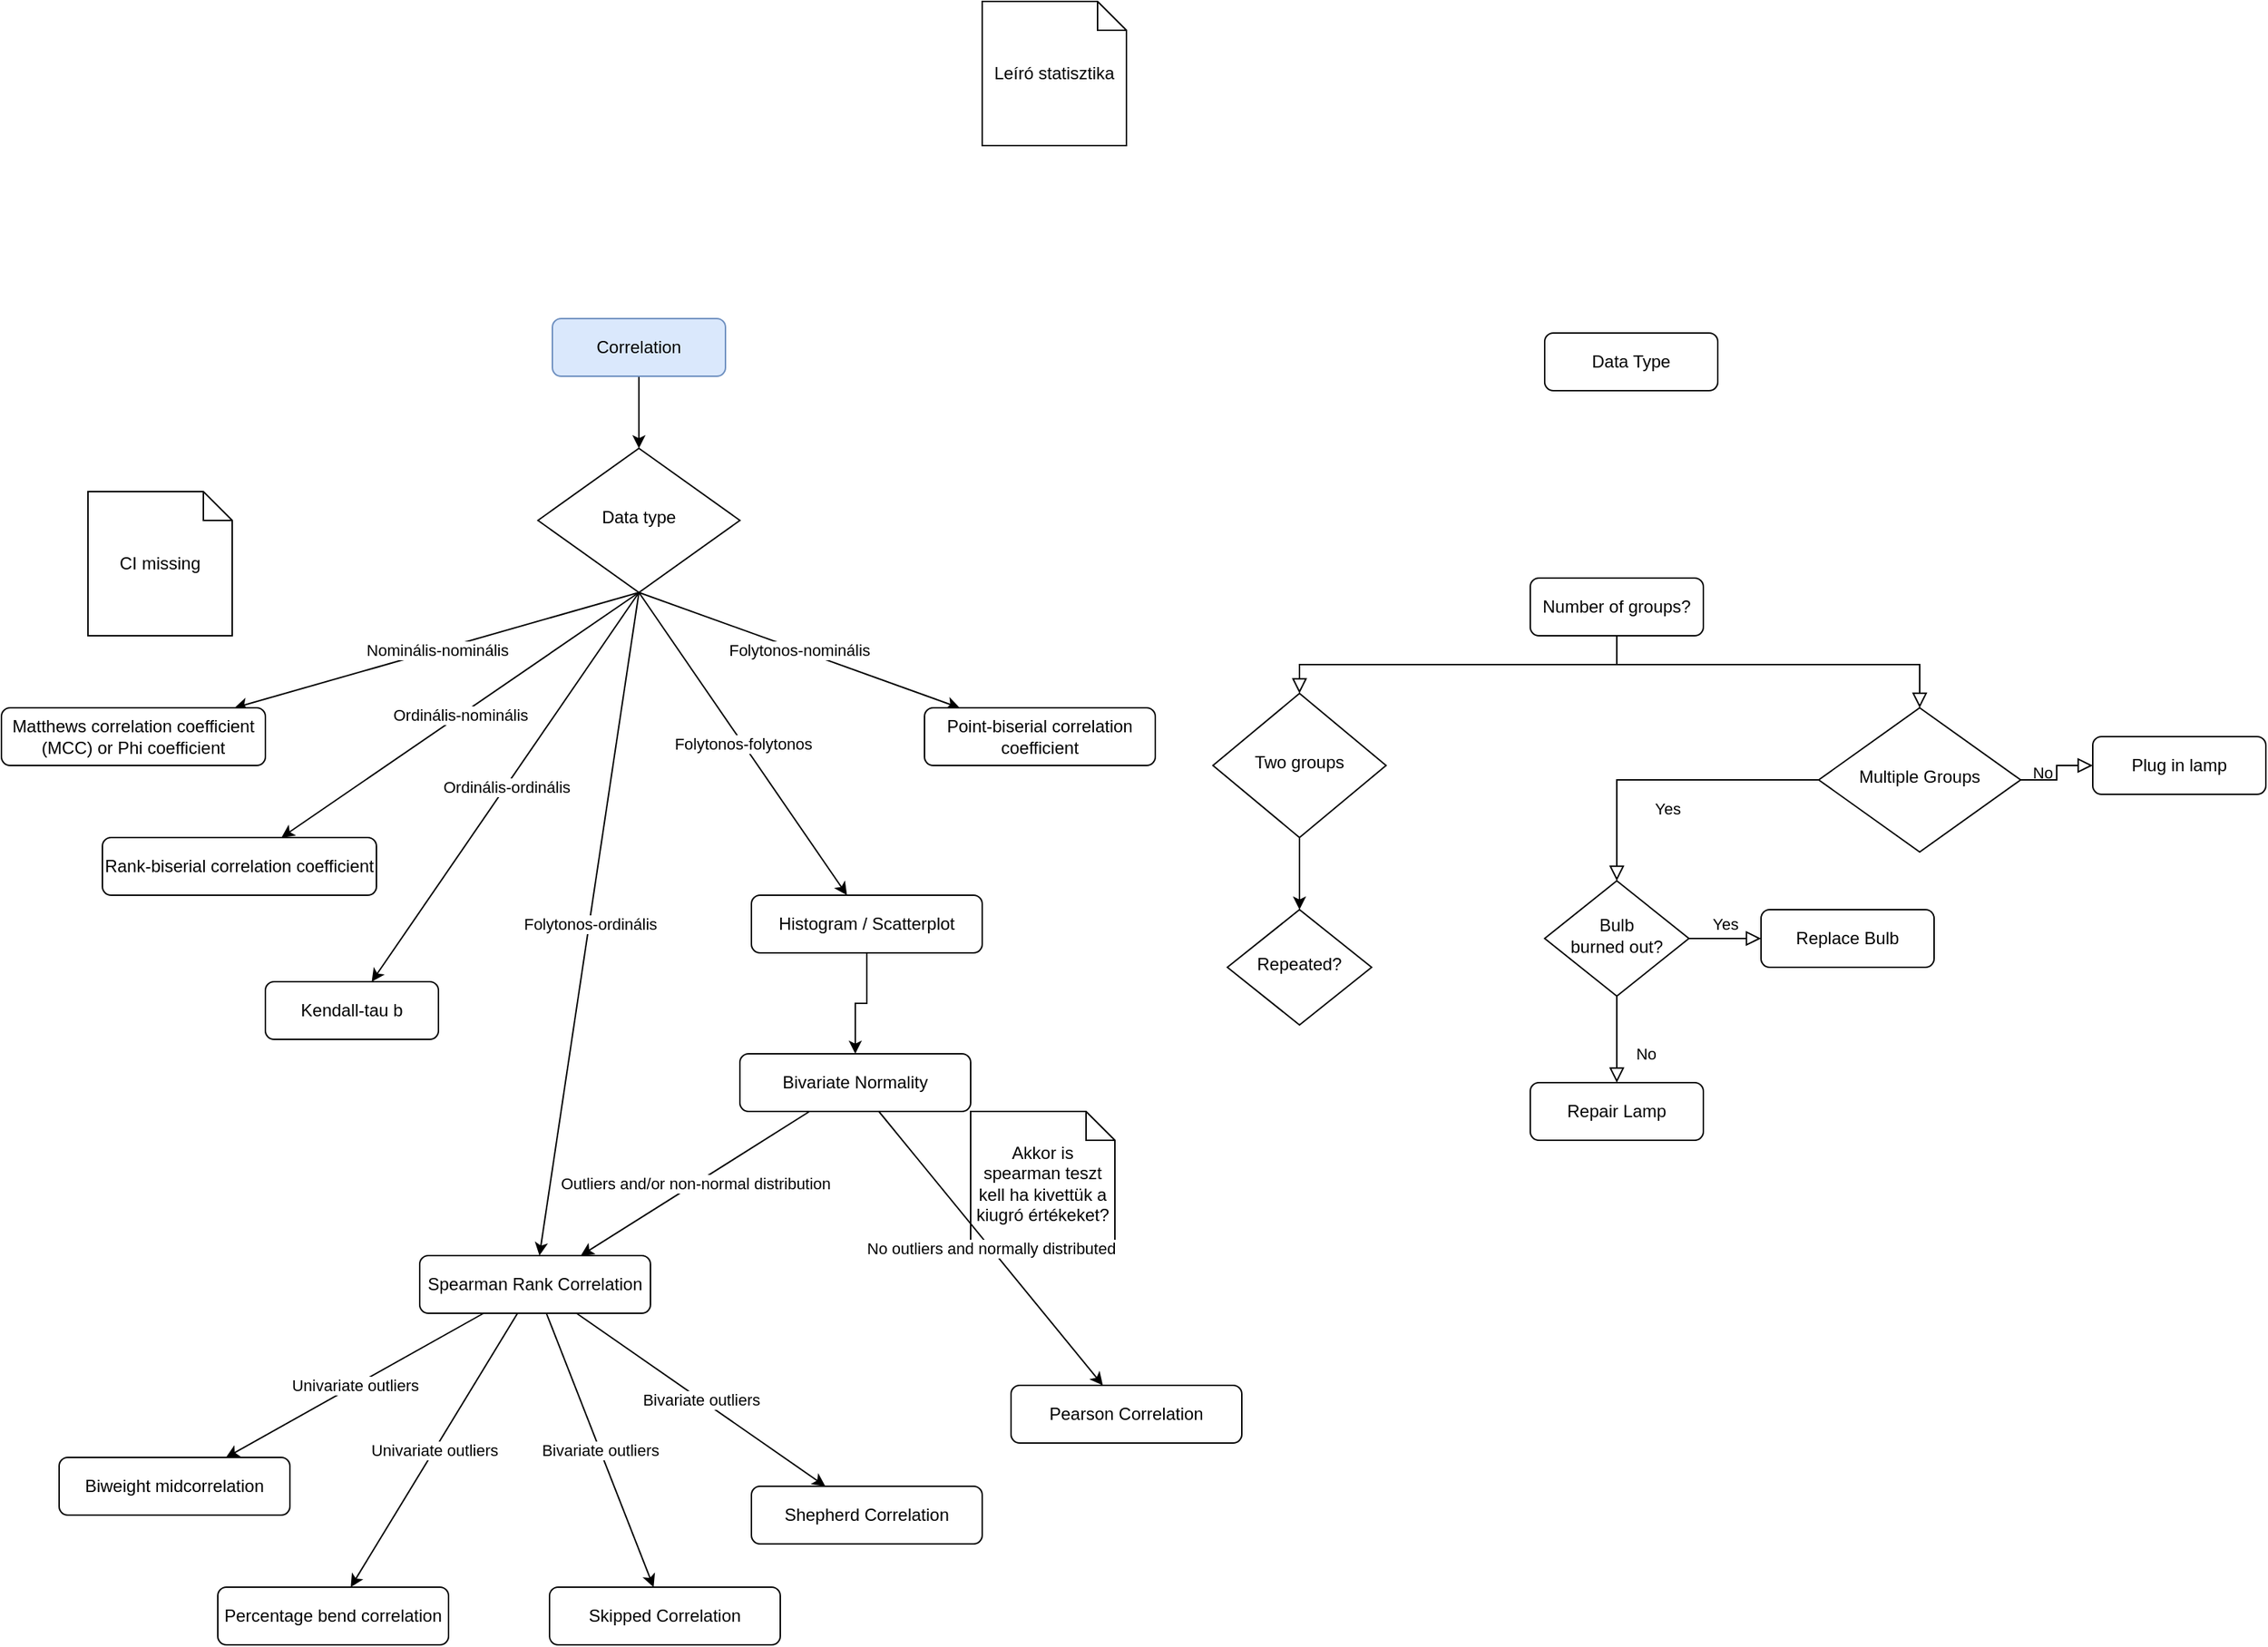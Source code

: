 <mxfile version="19.0.3" type="device"><diagram id="C5RBs43oDa-KdzZeNtuy" name="Page-1"><mxGraphModel dx="2747" dy="1852" grid="1" gridSize="10" guides="1" tooltips="1" connect="1" arrows="1" fold="1" page="1" pageScale="1" pageWidth="827" pageHeight="1169" math="0" shadow="0"><root><mxCell id="WIyWlLk6GJQsqaUBKTNV-0"/><mxCell id="WIyWlLk6GJQsqaUBKTNV-1" parent="WIyWlLk6GJQsqaUBKTNV-0"/><mxCell id="Q3u1GvXHmKYcpv6OJmbe-50" value="Akkor is spearman teszt kell ha kivettük a kiugró értékeket?" style="shape=note;size=20;whiteSpace=wrap;html=1;" vertex="1" parent="WIyWlLk6GJQsqaUBKTNV-1"><mxGeometry x="-228" y="450" width="100" height="100" as="geometry"/></mxCell><mxCell id="WIyWlLk6GJQsqaUBKTNV-2" value="" style="rounded=0;html=1;jettySize=auto;orthogonalLoop=1;fontSize=11;endArrow=block;endFill=0;endSize=8;strokeWidth=1;shadow=0;labelBackgroundColor=none;edgeStyle=orthogonalEdgeStyle;" parent="WIyWlLk6GJQsqaUBKTNV-1" source="WIyWlLk6GJQsqaUBKTNV-3" target="WIyWlLk6GJQsqaUBKTNV-6" edge="1"><mxGeometry relative="1" as="geometry"><Array as="points"><mxPoint x="220" y="140"/><mxPoint x="430" y="140"/></Array></mxGeometry></mxCell><mxCell id="WIyWlLk6GJQsqaUBKTNV-3" value="Number of groups?" style="rounded=1;whiteSpace=wrap;html=1;fontSize=12;glass=0;strokeWidth=1;shadow=0;" parent="WIyWlLk6GJQsqaUBKTNV-1" vertex="1"><mxGeometry x="160" y="80" width="120" height="40" as="geometry"/></mxCell><mxCell id="WIyWlLk6GJQsqaUBKTNV-4" value="Yes" style="rounded=0;html=1;jettySize=auto;orthogonalLoop=1;fontSize=11;endArrow=block;endFill=0;endSize=8;strokeWidth=1;shadow=0;labelBackgroundColor=none;edgeStyle=orthogonalEdgeStyle;" parent="WIyWlLk6GJQsqaUBKTNV-1" source="WIyWlLk6GJQsqaUBKTNV-6" target="WIyWlLk6GJQsqaUBKTNV-10" edge="1"><mxGeometry y="20" relative="1" as="geometry"><mxPoint as="offset"/></mxGeometry></mxCell><mxCell id="WIyWlLk6GJQsqaUBKTNV-5" value="No" style="edgeStyle=orthogonalEdgeStyle;rounded=0;html=1;jettySize=auto;orthogonalLoop=1;fontSize=11;endArrow=block;endFill=0;endSize=8;strokeWidth=1;shadow=0;labelBackgroundColor=none;" parent="WIyWlLk6GJQsqaUBKTNV-1" source="WIyWlLk6GJQsqaUBKTNV-6" target="WIyWlLk6GJQsqaUBKTNV-7" edge="1"><mxGeometry y="10" relative="1" as="geometry"><mxPoint as="offset"/></mxGeometry></mxCell><mxCell id="WIyWlLk6GJQsqaUBKTNV-6" value="Multiple Groups" style="rhombus;whiteSpace=wrap;html=1;shadow=0;fontFamily=Helvetica;fontSize=12;align=center;strokeWidth=1;spacing=6;spacingTop=-4;" parent="WIyWlLk6GJQsqaUBKTNV-1" vertex="1"><mxGeometry x="360" y="170" width="140" height="100" as="geometry"/></mxCell><mxCell id="WIyWlLk6GJQsqaUBKTNV-7" value="Plug in lamp" style="rounded=1;whiteSpace=wrap;html=1;fontSize=12;glass=0;strokeWidth=1;shadow=0;" parent="WIyWlLk6GJQsqaUBKTNV-1" vertex="1"><mxGeometry x="550" y="190" width="120" height="40" as="geometry"/></mxCell><mxCell id="WIyWlLk6GJQsqaUBKTNV-8" value="No" style="rounded=0;html=1;jettySize=auto;orthogonalLoop=1;fontSize=11;endArrow=block;endFill=0;endSize=8;strokeWidth=1;shadow=0;labelBackgroundColor=none;edgeStyle=orthogonalEdgeStyle;" parent="WIyWlLk6GJQsqaUBKTNV-1" source="WIyWlLk6GJQsqaUBKTNV-10" target="WIyWlLk6GJQsqaUBKTNV-11" edge="1"><mxGeometry x="0.333" y="20" relative="1" as="geometry"><mxPoint as="offset"/></mxGeometry></mxCell><mxCell id="WIyWlLk6GJQsqaUBKTNV-9" value="Yes" style="edgeStyle=orthogonalEdgeStyle;rounded=0;html=1;jettySize=auto;orthogonalLoop=1;fontSize=11;endArrow=block;endFill=0;endSize=8;strokeWidth=1;shadow=0;labelBackgroundColor=none;" parent="WIyWlLk6GJQsqaUBKTNV-1" source="WIyWlLk6GJQsqaUBKTNV-10" target="WIyWlLk6GJQsqaUBKTNV-12" edge="1"><mxGeometry y="10" relative="1" as="geometry"><mxPoint as="offset"/></mxGeometry></mxCell><mxCell id="WIyWlLk6GJQsqaUBKTNV-10" value="Bulb&lt;br&gt;burned out?" style="rhombus;whiteSpace=wrap;html=1;shadow=0;fontFamily=Helvetica;fontSize=12;align=center;strokeWidth=1;spacing=6;spacingTop=-4;" parent="WIyWlLk6GJQsqaUBKTNV-1" vertex="1"><mxGeometry x="170" y="290" width="100" height="80" as="geometry"/></mxCell><mxCell id="WIyWlLk6GJQsqaUBKTNV-11" value="Repair Lamp" style="rounded=1;whiteSpace=wrap;html=1;fontSize=12;glass=0;strokeWidth=1;shadow=0;" parent="WIyWlLk6GJQsqaUBKTNV-1" vertex="1"><mxGeometry x="160" y="430" width="120" height="40" as="geometry"/></mxCell><mxCell id="WIyWlLk6GJQsqaUBKTNV-12" value="Replace Bulb" style="rounded=1;whiteSpace=wrap;html=1;fontSize=12;glass=0;strokeWidth=1;shadow=0;" parent="WIyWlLk6GJQsqaUBKTNV-1" vertex="1"><mxGeometry x="320" y="310" width="120" height="40" as="geometry"/></mxCell><mxCell id="S0bXSv7gI_G3TldMZRhG-5" style="edgeStyle=orthogonalEdgeStyle;rounded=0;orthogonalLoop=1;jettySize=auto;html=1;" parent="WIyWlLk6GJQsqaUBKTNV-1" source="S0bXSv7gI_G3TldMZRhG-0" target="S0bXSv7gI_G3TldMZRhG-4" edge="1"><mxGeometry relative="1" as="geometry"/></mxCell><mxCell id="S0bXSv7gI_G3TldMZRhG-0" value="Two groups" style="rhombus;whiteSpace=wrap;html=1;shadow=0;fontFamily=Helvetica;fontSize=12;align=center;strokeWidth=1;spacing=6;spacingTop=-4;" parent="WIyWlLk6GJQsqaUBKTNV-1" vertex="1"><mxGeometry x="-60" y="160" width="120" height="100" as="geometry"/></mxCell><mxCell id="S0bXSv7gI_G3TldMZRhG-1" style="edgeStyle=orthogonalEdgeStyle;rounded=0;orthogonalLoop=1;jettySize=auto;html=1;exitX=0.5;exitY=1;exitDx=0;exitDy=0;" parent="WIyWlLk6GJQsqaUBKTNV-1" source="S0bXSv7gI_G3TldMZRhG-0" target="S0bXSv7gI_G3TldMZRhG-0" edge="1"><mxGeometry relative="1" as="geometry"/></mxCell><mxCell id="S0bXSv7gI_G3TldMZRhG-2" value="" style="rounded=0;html=1;jettySize=auto;orthogonalLoop=1;fontSize=11;endArrow=block;endFill=0;endSize=8;strokeWidth=1;shadow=0;labelBackgroundColor=none;edgeStyle=orthogonalEdgeStyle;exitX=0.5;exitY=1;exitDx=0;exitDy=0;" parent="WIyWlLk6GJQsqaUBKTNV-1" source="WIyWlLk6GJQsqaUBKTNV-3" target="S0bXSv7gI_G3TldMZRhG-0" edge="1"><mxGeometry relative="1" as="geometry"><mxPoint x="230" y="130" as="sourcePoint"/><mxPoint x="360" y="170" as="targetPoint"/><Array as="points"><mxPoint x="220" y="140"/><mxPoint y="140"/></Array></mxGeometry></mxCell><mxCell id="S0bXSv7gI_G3TldMZRhG-3" value="Data Type" style="rounded=1;whiteSpace=wrap;html=1;fontSize=12;glass=0;strokeWidth=1;shadow=0;" parent="WIyWlLk6GJQsqaUBKTNV-1" vertex="1"><mxGeometry x="170" y="-90" width="120" height="40" as="geometry"/></mxCell><mxCell id="S0bXSv7gI_G3TldMZRhG-4" value="Repeated?" style="rhombus;whiteSpace=wrap;html=1;shadow=0;fontFamily=Helvetica;fontSize=12;align=center;strokeWidth=1;spacing=6;spacingTop=-4;" parent="WIyWlLk6GJQsqaUBKTNV-1" vertex="1"><mxGeometry x="-50" y="310" width="100" height="80" as="geometry"/></mxCell><mxCell id="Q3u1GvXHmKYcpv6OJmbe-15" style="edgeStyle=orthogonalEdgeStyle;rounded=0;orthogonalLoop=1;jettySize=auto;html=1;" edge="1" parent="WIyWlLk6GJQsqaUBKTNV-1" source="Q3u1GvXHmKYcpv6OJmbe-1" target="Q3u1GvXHmKYcpv6OJmbe-4"><mxGeometry relative="1" as="geometry"/></mxCell><mxCell id="Q3u1GvXHmKYcpv6OJmbe-1" value="Correlation" style="rounded=1;whiteSpace=wrap;html=1;fontSize=12;glass=0;strokeWidth=1;shadow=0;fillColor=#dae8fc;strokeColor=#6c8ebf;" vertex="1" parent="WIyWlLk6GJQsqaUBKTNV-1"><mxGeometry x="-518" y="-100" width="120" height="40" as="geometry"/></mxCell><mxCell id="Q3u1GvXHmKYcpv6OJmbe-4" value="Data type" style="rhombus;whiteSpace=wrap;html=1;shadow=0;fontFamily=Helvetica;fontSize=12;align=center;strokeWidth=1;spacing=6;spacingTop=-4;" vertex="1" parent="WIyWlLk6GJQsqaUBKTNV-1"><mxGeometry x="-528" y="-10" width="140" height="100" as="geometry"/></mxCell><mxCell id="Q3u1GvXHmKYcpv6OJmbe-9" value="Kendall-tau b" style="rounded=1;whiteSpace=wrap;html=1;fontSize=12;glass=0;strokeWidth=1;shadow=0;" vertex="1" parent="WIyWlLk6GJQsqaUBKTNV-1"><mxGeometry x="-717" y="360" width="120" height="40" as="geometry"/></mxCell><mxCell id="Q3u1GvXHmKYcpv6OJmbe-12" style="edgeStyle=orthogonalEdgeStyle;rounded=0;orthogonalLoop=1;jettySize=auto;html=1;exitX=0.5;exitY=1;exitDx=0;exitDy=0;" edge="1" parent="WIyWlLk6GJQsqaUBKTNV-1"><mxGeometry relative="1" as="geometry"><mxPoint x="-658" y="260" as="sourcePoint"/><mxPoint x="-658" y="260" as="targetPoint"/></mxGeometry></mxCell><mxCell id="Q3u1GvXHmKYcpv6OJmbe-16" value="" style="endArrow=classic;html=1;rounded=0;exitX=0.5;exitY=1;exitDx=0;exitDy=0;" edge="1" parent="WIyWlLk6GJQsqaUBKTNV-1" source="Q3u1GvXHmKYcpv6OJmbe-4" target="Q3u1GvXHmKYcpv6OJmbe-28"><mxGeometry relative="1" as="geometry"><mxPoint x="-360" y="140" as="sourcePoint"/><mxPoint x="-330" y="250" as="targetPoint"/></mxGeometry></mxCell><mxCell id="Q3u1GvXHmKYcpv6OJmbe-17" value="Folytonos-folytonos" style="edgeLabel;resizable=0;html=1;align=center;verticalAlign=middle;" connectable="0" vertex="1" parent="Q3u1GvXHmKYcpv6OJmbe-16"><mxGeometry relative="1" as="geometry"/></mxCell><mxCell id="Q3u1GvXHmKYcpv6OJmbe-18" value="" style="endArrow=classic;html=1;rounded=0;exitX=0.5;exitY=1;exitDx=0;exitDy=0;" edge="1" parent="WIyWlLk6GJQsqaUBKTNV-1" source="Q3u1GvXHmKYcpv6OJmbe-4" target="Q3u1GvXHmKYcpv6OJmbe-31"><mxGeometry relative="1" as="geometry"><mxPoint x="-438" y="120" as="sourcePoint"/><mxPoint x="-710" y="170" as="targetPoint"/></mxGeometry></mxCell><mxCell id="Q3u1GvXHmKYcpv6OJmbe-19" value="Nominális-nominális" style="edgeLabel;resizable=0;html=1;align=center;verticalAlign=middle;" connectable="0" vertex="1" parent="Q3u1GvXHmKYcpv6OJmbe-18"><mxGeometry relative="1" as="geometry"/></mxCell><mxCell id="Q3u1GvXHmKYcpv6OJmbe-20" value="" style="endArrow=classic;html=1;rounded=0;exitX=0.5;exitY=1;exitDx=0;exitDy=0;" edge="1" parent="WIyWlLk6GJQsqaUBKTNV-1" source="Q3u1GvXHmKYcpv6OJmbe-4" target="Q3u1GvXHmKYcpv6OJmbe-30"><mxGeometry relative="1" as="geometry"><mxPoint x="-438" y="120" as="sourcePoint"/><mxPoint x="-640" y="250" as="targetPoint"/></mxGeometry></mxCell><mxCell id="Q3u1GvXHmKYcpv6OJmbe-21" value="Ordinális-nominális" style="edgeLabel;resizable=0;html=1;align=center;verticalAlign=middle;" connectable="0" vertex="1" parent="Q3u1GvXHmKYcpv6OJmbe-20"><mxGeometry relative="1" as="geometry"/></mxCell><mxCell id="Q3u1GvXHmKYcpv6OJmbe-23" value="" style="endArrow=classic;html=1;rounded=0;exitX=0.5;exitY=1;exitDx=0;exitDy=0;" edge="1" parent="WIyWlLk6GJQsqaUBKTNV-1" source="Q3u1GvXHmKYcpv6OJmbe-4" target="Q3u1GvXHmKYcpv6OJmbe-9"><mxGeometry relative="1" as="geometry"><mxPoint x="-366" y="150" as="sourcePoint"/><mxPoint x="-488" y="280" as="targetPoint"/></mxGeometry></mxCell><mxCell id="Q3u1GvXHmKYcpv6OJmbe-24" value="Ordinális-ordinális" style="edgeLabel;resizable=0;html=1;align=center;verticalAlign=middle;" connectable="0" vertex="1" parent="Q3u1GvXHmKYcpv6OJmbe-23"><mxGeometry relative="1" as="geometry"/></mxCell><mxCell id="Q3u1GvXHmKYcpv6OJmbe-25" value="" style="endArrow=classic;html=1;rounded=0;exitX=0.5;exitY=1;exitDx=0;exitDy=0;" edge="1" parent="WIyWlLk6GJQsqaUBKTNV-1" source="Q3u1GvXHmKYcpv6OJmbe-4" target="Q3u1GvXHmKYcpv6OJmbe-29"><mxGeometry relative="1" as="geometry"><mxPoint x="-448" y="100" as="sourcePoint"/><mxPoint x="-200" y="160" as="targetPoint"/></mxGeometry></mxCell><mxCell id="Q3u1GvXHmKYcpv6OJmbe-26" value="Folytonos-nominális" style="edgeLabel;resizable=0;html=1;align=center;verticalAlign=middle;" connectable="0" vertex="1" parent="Q3u1GvXHmKYcpv6OJmbe-25"><mxGeometry relative="1" as="geometry"/></mxCell><mxCell id="Q3u1GvXHmKYcpv6OJmbe-39" style="edgeStyle=orthogonalEdgeStyle;rounded=0;orthogonalLoop=1;jettySize=auto;html=1;" edge="1" parent="WIyWlLk6GJQsqaUBKTNV-1" source="Q3u1GvXHmKYcpv6OJmbe-28" target="Q3u1GvXHmKYcpv6OJmbe-38"><mxGeometry relative="1" as="geometry"/></mxCell><mxCell id="Q3u1GvXHmKYcpv6OJmbe-28" value="Histogram / Scatterplot" style="rounded=1;whiteSpace=wrap;html=1;fontSize=12;glass=0;strokeWidth=1;shadow=0;" vertex="1" parent="WIyWlLk6GJQsqaUBKTNV-1"><mxGeometry x="-380" y="300" width="160" height="40" as="geometry"/></mxCell><mxCell id="Q3u1GvXHmKYcpv6OJmbe-29" value="Point-biserial correlation coefficient" style="rounded=1;whiteSpace=wrap;html=1;fontSize=12;glass=0;strokeWidth=1;shadow=0;" vertex="1" parent="WIyWlLk6GJQsqaUBKTNV-1"><mxGeometry x="-260" y="170" width="160" height="40" as="geometry"/></mxCell><mxCell id="Q3u1GvXHmKYcpv6OJmbe-30" value="Rank-biserial correlation coefficient" style="rounded=1;whiteSpace=wrap;html=1;fontSize=12;glass=0;strokeWidth=1;shadow=0;" vertex="1" parent="WIyWlLk6GJQsqaUBKTNV-1"><mxGeometry x="-830" y="260" width="190" height="40" as="geometry"/></mxCell><mxCell id="Q3u1GvXHmKYcpv6OJmbe-31" value="Matthews correlation coefficient (MCC) or Phi coefficient" style="rounded=1;whiteSpace=wrap;html=1;fontSize=12;glass=0;strokeWidth=1;shadow=0;" vertex="1" parent="WIyWlLk6GJQsqaUBKTNV-1"><mxGeometry x="-900" y="170" width="183" height="40" as="geometry"/></mxCell><mxCell id="Q3u1GvXHmKYcpv6OJmbe-32" value="" style="endArrow=classic;html=1;rounded=0;exitX=0.5;exitY=1;exitDx=0;exitDy=0;" edge="1" parent="WIyWlLk6GJQsqaUBKTNV-1" source="Q3u1GvXHmKYcpv6OJmbe-4" target="Q3u1GvXHmKYcpv6OJmbe-34"><mxGeometry relative="1" as="geometry"><mxPoint x="-448" y="100" as="sourcePoint"/><mxPoint x="-470" y="520" as="targetPoint"/></mxGeometry></mxCell><mxCell id="Q3u1GvXHmKYcpv6OJmbe-33" value="Folytonos-ordinális" style="edgeLabel;resizable=0;html=1;align=center;verticalAlign=middle;" connectable="0" vertex="1" parent="Q3u1GvXHmKYcpv6OJmbe-32"><mxGeometry relative="1" as="geometry"/></mxCell><mxCell id="Q3u1GvXHmKYcpv6OJmbe-34" value="Spearman Rank Correlation" style="rounded=1;whiteSpace=wrap;html=1;fontSize=12;glass=0;strokeWidth=1;shadow=0;" vertex="1" parent="WIyWlLk6GJQsqaUBKTNV-1"><mxGeometry x="-610" y="550" width="160" height="40" as="geometry"/></mxCell><mxCell id="Q3u1GvXHmKYcpv6OJmbe-38" value="Bivariate Normality" style="rounded=1;whiteSpace=wrap;html=1;fontSize=12;glass=0;strokeWidth=1;shadow=0;" vertex="1" parent="WIyWlLk6GJQsqaUBKTNV-1"><mxGeometry x="-388" y="410" width="160" height="40" as="geometry"/></mxCell><mxCell id="Q3u1GvXHmKYcpv6OJmbe-40" value="Pearson Correlation" style="rounded=1;whiteSpace=wrap;html=1;fontSize=12;glass=0;strokeWidth=1;shadow=0;" vertex="1" parent="WIyWlLk6GJQsqaUBKTNV-1"><mxGeometry x="-200" y="640" width="160" height="40" as="geometry"/></mxCell><mxCell id="Q3u1GvXHmKYcpv6OJmbe-44" value="" style="endArrow=classic;html=1;rounded=0;" edge="1" parent="WIyWlLk6GJQsqaUBKTNV-1" source="Q3u1GvXHmKYcpv6OJmbe-38" target="Q3u1GvXHmKYcpv6OJmbe-40"><mxGeometry relative="1" as="geometry"><mxPoint x="-430" y="500" as="sourcePoint"/><mxPoint x="-330" y="500" as="targetPoint"/></mxGeometry></mxCell><mxCell id="Q3u1GvXHmKYcpv6OJmbe-45" value="No outliers and normally distributed" style="edgeLabel;resizable=0;html=1;align=center;verticalAlign=middle;" connectable="0" vertex="1" parent="Q3u1GvXHmKYcpv6OJmbe-44"><mxGeometry relative="1" as="geometry"/></mxCell><mxCell id="Q3u1GvXHmKYcpv6OJmbe-47" value="" style="endArrow=classic;html=1;rounded=0;" edge="1" parent="WIyWlLk6GJQsqaUBKTNV-1" source="Q3u1GvXHmKYcpv6OJmbe-38" target="Q3u1GvXHmKYcpv6OJmbe-34"><mxGeometry relative="1" as="geometry"><mxPoint x="-281.176" y="460" as="sourcePoint"/><mxPoint x="-171.824" y="590" as="targetPoint"/></mxGeometry></mxCell><mxCell id="Q3u1GvXHmKYcpv6OJmbe-48" value="Outliers and/or non-normal distribution" style="edgeLabel;resizable=0;html=1;align=center;verticalAlign=middle;" connectable="0" vertex="1" parent="Q3u1GvXHmKYcpv6OJmbe-47"><mxGeometry relative="1" as="geometry"/></mxCell><mxCell id="Q3u1GvXHmKYcpv6OJmbe-51" value="CI missing" style="shape=note;size=20;whiteSpace=wrap;html=1;" vertex="1" parent="WIyWlLk6GJQsqaUBKTNV-1"><mxGeometry x="-840" y="20" width="100" height="100" as="geometry"/></mxCell><mxCell id="Q3u1GvXHmKYcpv6OJmbe-52" value="Shepherd Correlation" style="rounded=1;whiteSpace=wrap;html=1;fontSize=12;glass=0;strokeWidth=1;shadow=0;" vertex="1" parent="WIyWlLk6GJQsqaUBKTNV-1"><mxGeometry x="-380" y="710" width="160" height="40" as="geometry"/></mxCell><mxCell id="Q3u1GvXHmKYcpv6OJmbe-53" value="Skipped Correlation" style="rounded=1;whiteSpace=wrap;html=1;fontSize=12;glass=0;strokeWidth=1;shadow=0;" vertex="1" parent="WIyWlLk6GJQsqaUBKTNV-1"><mxGeometry x="-520" y="780" width="160" height="40" as="geometry"/></mxCell><mxCell id="Q3u1GvXHmKYcpv6OJmbe-54" value="Percentage bend correlation" style="rounded=1;whiteSpace=wrap;html=1;fontSize=12;glass=0;strokeWidth=1;shadow=0;" vertex="1" parent="WIyWlLk6GJQsqaUBKTNV-1"><mxGeometry x="-750" y="780" width="160" height="40" as="geometry"/></mxCell><mxCell id="Q3u1GvXHmKYcpv6OJmbe-55" value="Biweight midcorrelation" style="rounded=1;whiteSpace=wrap;html=1;fontSize=12;glass=0;strokeWidth=1;shadow=0;" vertex="1" parent="WIyWlLk6GJQsqaUBKTNV-1"><mxGeometry x="-860" y="690" width="160" height="40" as="geometry"/></mxCell><mxCell id="Q3u1GvXHmKYcpv6OJmbe-56" value="" style="endArrow=classic;html=1;rounded=0;" edge="1" parent="WIyWlLk6GJQsqaUBKTNV-1" source="Q3u1GvXHmKYcpv6OJmbe-34" target="Q3u1GvXHmKYcpv6OJmbe-55"><mxGeometry relative="1" as="geometry"><mxPoint x="-324.514" y="460" as="sourcePoint"/><mxPoint x="-503.486" y="595" as="targetPoint"/></mxGeometry></mxCell><mxCell id="Q3u1GvXHmKYcpv6OJmbe-57" value="Univariate outliers" style="edgeLabel;resizable=0;html=1;align=center;verticalAlign=middle;" connectable="0" vertex="1" parent="Q3u1GvXHmKYcpv6OJmbe-56"><mxGeometry relative="1" as="geometry"/></mxCell><mxCell id="Q3u1GvXHmKYcpv6OJmbe-58" value="" style="endArrow=classic;html=1;rounded=0;" edge="1" parent="WIyWlLk6GJQsqaUBKTNV-1" source="Q3u1GvXHmKYcpv6OJmbe-34" target="Q3u1GvXHmKYcpv6OJmbe-54"><mxGeometry relative="1" as="geometry"><mxPoint x="-575.714" y="635" as="sourcePoint"/><mxPoint x="-724.286" y="700" as="targetPoint"/></mxGeometry></mxCell><mxCell id="Q3u1GvXHmKYcpv6OJmbe-59" value="Univariate outliers" style="edgeLabel;resizable=0;html=1;align=center;verticalAlign=middle;" connectable="0" vertex="1" parent="Q3u1GvXHmKYcpv6OJmbe-58"><mxGeometry relative="1" as="geometry"/></mxCell><mxCell id="Q3u1GvXHmKYcpv6OJmbe-60" value="" style="endArrow=classic;html=1;rounded=0;" edge="1" parent="WIyWlLk6GJQsqaUBKTNV-1" source="Q3u1GvXHmKYcpv6OJmbe-34" target="Q3u1GvXHmKYcpv6OJmbe-53"><mxGeometry relative="1" as="geometry"><mxPoint x="-565.714" y="645" as="sourcePoint"/><mxPoint x="-714.286" y="710" as="targetPoint"/></mxGeometry></mxCell><mxCell id="Q3u1GvXHmKYcpv6OJmbe-61" value="Bivariate outliers" style="edgeLabel;resizable=0;html=1;align=center;verticalAlign=middle;" connectable="0" vertex="1" parent="Q3u1GvXHmKYcpv6OJmbe-60"><mxGeometry relative="1" as="geometry"/></mxCell><mxCell id="Q3u1GvXHmKYcpv6OJmbe-62" value="" style="endArrow=classic;html=1;rounded=0;" edge="1" parent="WIyWlLk6GJQsqaUBKTNV-1" source="Q3u1GvXHmKYcpv6OJmbe-34" target="Q3u1GvXHmKYcpv6OJmbe-52"><mxGeometry relative="1" as="geometry"><mxPoint x="-519.744" y="635" as="sourcePoint"/><mxPoint x="-440.256" y="790" as="targetPoint"/></mxGeometry></mxCell><mxCell id="Q3u1GvXHmKYcpv6OJmbe-63" value="Bivariate outliers" style="edgeLabel;resizable=0;html=1;align=center;verticalAlign=middle;" connectable="0" vertex="1" parent="Q3u1GvXHmKYcpv6OJmbe-62"><mxGeometry relative="1" as="geometry"/></mxCell><mxCell id="Q3u1GvXHmKYcpv6OJmbe-64" value="Leíró statisztika" style="shape=note;size=20;whiteSpace=wrap;html=1;" vertex="1" parent="WIyWlLk6GJQsqaUBKTNV-1"><mxGeometry x="-220" y="-320" width="100" height="100" as="geometry"/></mxCell></root></mxGraphModel></diagram></mxfile>
